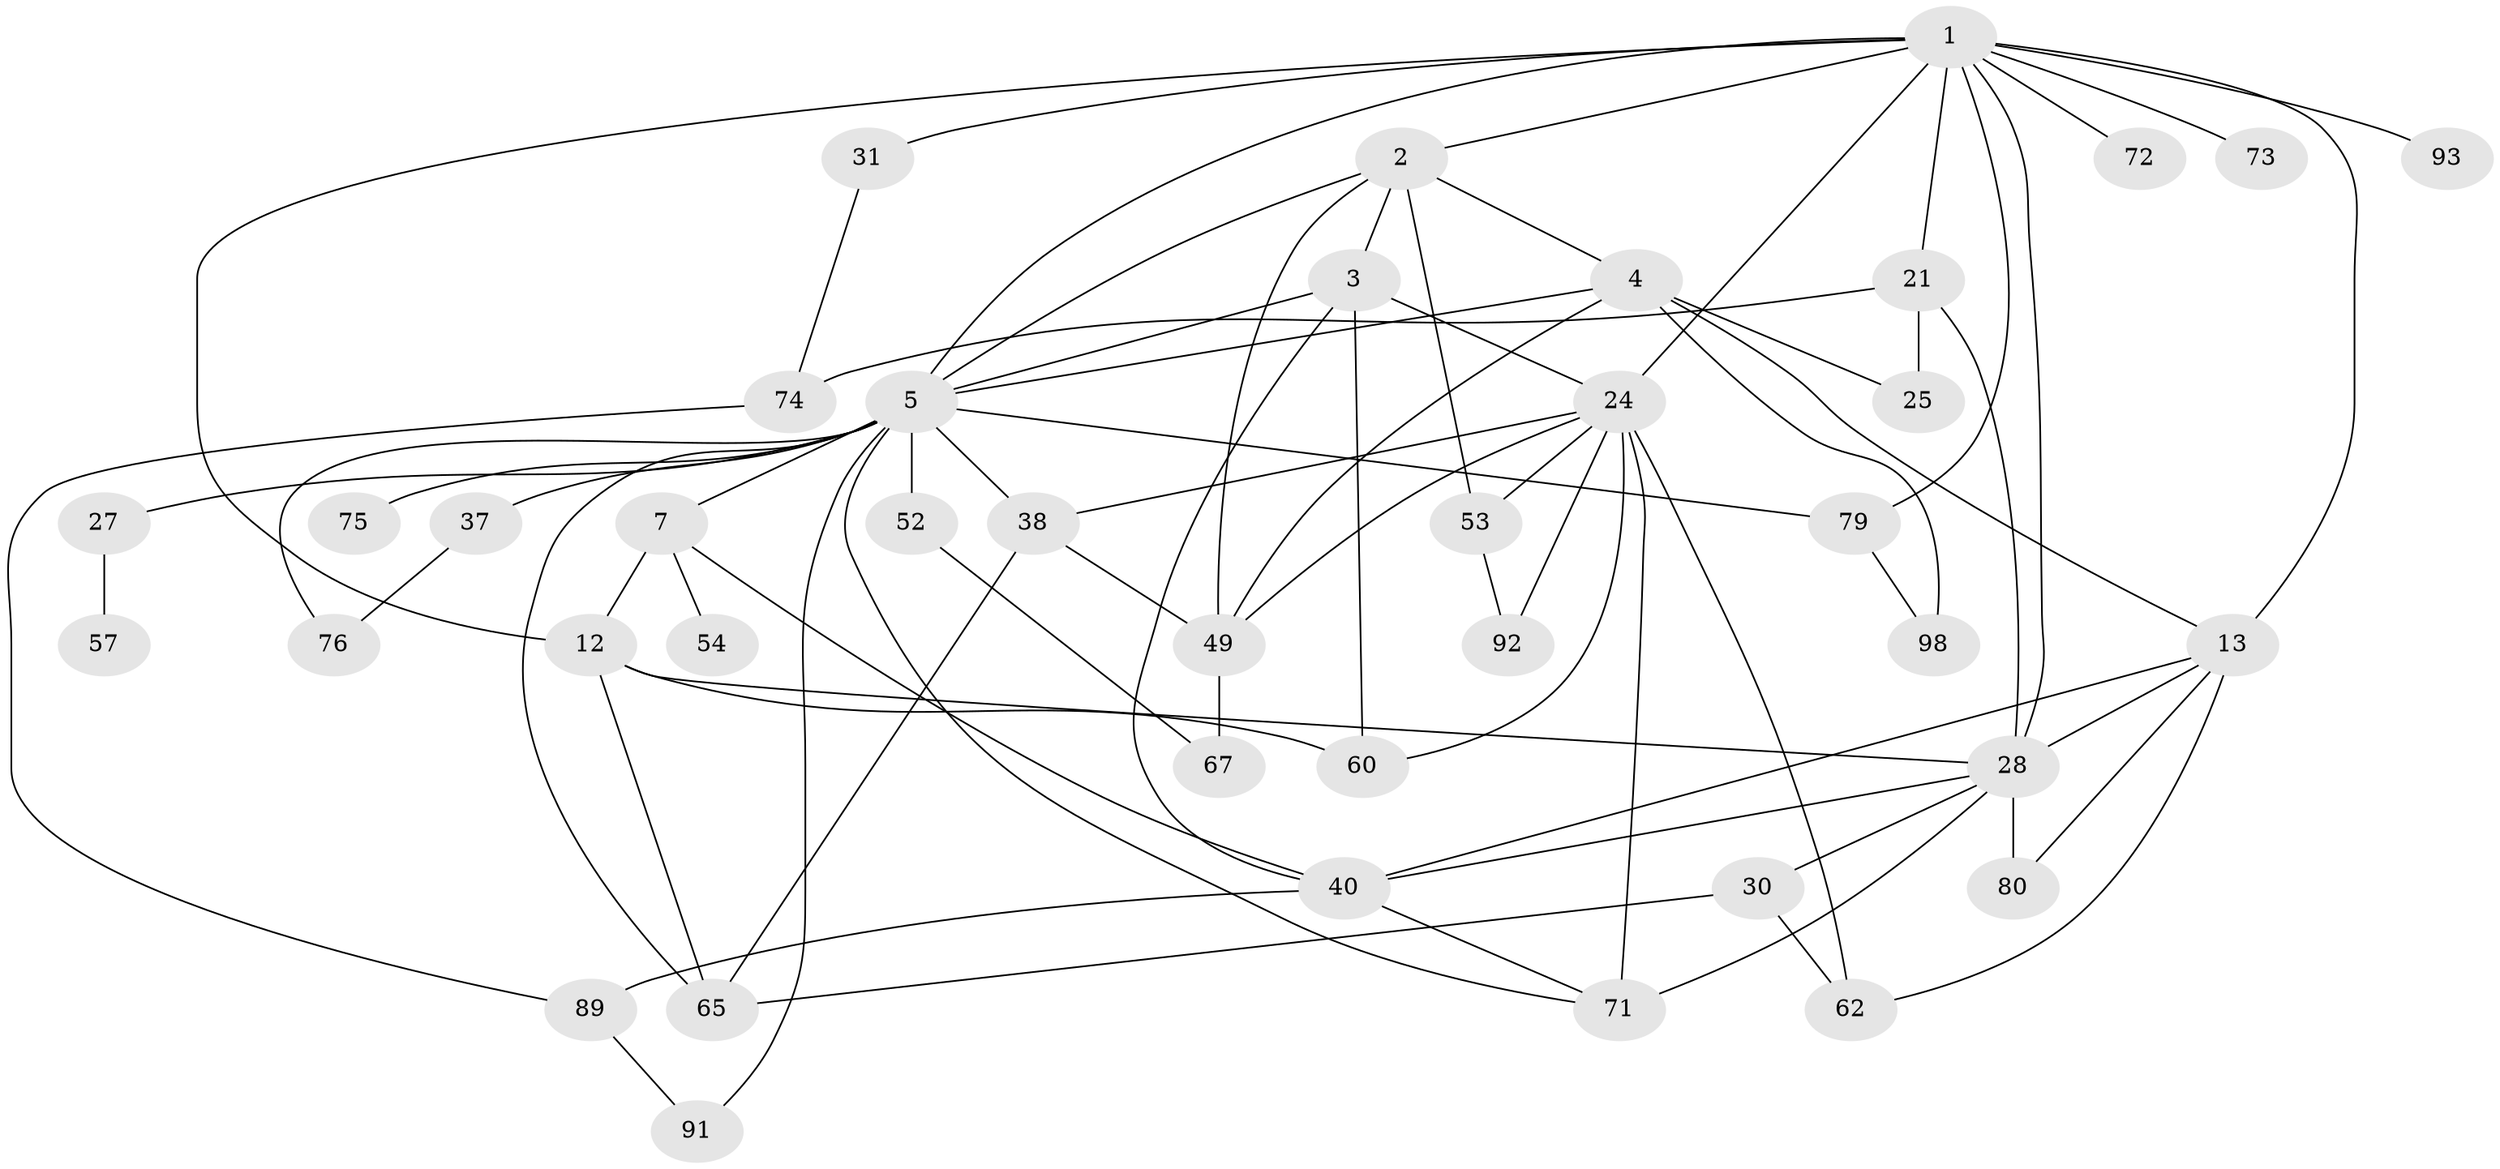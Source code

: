 // original degree distribution, {3: 0.3137254901960784, 6: 0.049019607843137254, 4: 0.12745098039215685, 7: 0.0196078431372549, 5: 0.029411764705882353, 2: 0.3333333333333333, 1: 0.12745098039215685}
// Generated by graph-tools (version 1.1) at 2025/17/03/04/25 18:17:01]
// undirected, 40 vertices, 76 edges
graph export_dot {
graph [start="1"]
  node [color=gray90,style=filled];
  1 [super="+8+9"];
  2;
  3 [super="+32"];
  4 [super="+14+11"];
  5 [super="+17+6+18+66"];
  7 [super="+29"];
  12 [super="+34"];
  13 [super="+36"];
  21 [super="+22+63"];
  24 [super="+26+87+39"];
  25 [super="+81"];
  27 [super="+90"];
  28 [super="+50+101+35+45"];
  30 [super="+41+58"];
  31;
  37;
  38 [super="+44"];
  40 [super="+59+42"];
  49 [super="+56"];
  52;
  53 [super="+55"];
  54;
  57;
  60 [super="+96+70"];
  62;
  65 [super="+84"];
  67;
  71 [super="+82"];
  72;
  73 [super="+88"];
  74;
  75;
  76;
  79;
  80;
  89;
  91;
  92;
  93 [super="+99"];
  98;
  1 -- 2;
  1 -- 5;
  1 -- 72;
  1 -- 73;
  1 -- 79;
  1 -- 21;
  1 -- 24 [weight=2];
  1 -- 28;
  1 -- 31;
  1 -- 13 [weight=2];
  1 -- 12;
  1 -- 93;
  2 -- 3;
  2 -- 4;
  2 -- 49;
  2 -- 53;
  2 -- 5;
  3 -- 40;
  3 -- 24;
  3 -- 5;
  3 -- 60;
  4 -- 5;
  4 -- 98;
  4 -- 25;
  4 -- 13;
  4 -- 49;
  5 -- 75;
  5 -- 52;
  5 -- 37;
  5 -- 91;
  5 -- 65;
  5 -- 38 [weight=2];
  5 -- 7;
  5 -- 27;
  5 -- 71;
  5 -- 79;
  5 -- 76;
  7 -- 12;
  7 -- 40;
  7 -- 54;
  12 -- 60 [weight=2];
  12 -- 28;
  12 -- 65;
  13 -- 40;
  13 -- 80;
  13 -- 28;
  13 -- 62;
  21 -- 25;
  21 -- 74;
  21 -- 28;
  24 -- 38;
  24 -- 71;
  24 -- 92;
  24 -- 60;
  24 -- 62;
  24 -- 53;
  24 -- 49;
  27 -- 57;
  28 -- 30;
  28 -- 71;
  28 -- 40;
  28 -- 80 [weight=2];
  30 -- 62;
  30 -- 65;
  31 -- 74;
  37 -- 76;
  38 -- 65;
  38 -- 49;
  40 -- 89;
  40 -- 71;
  49 -- 67;
  52 -- 67;
  53 -- 92;
  74 -- 89;
  79 -- 98;
  89 -- 91;
}
